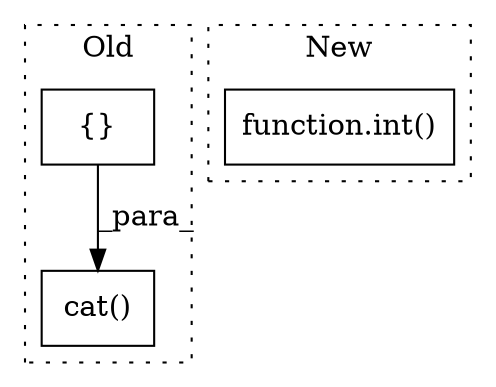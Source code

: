 digraph G {
subgraph cluster0 {
1 [label="cat()" a="75" s="19262,19302" l="10,8" shape="box"];
3 [label="{}" a="59" s="19272,19301" l="1,0" shape="box"];
label = "Old";
style="dotted";
}
subgraph cluster1 {
2 [label="function.int()" a="75" s="24872,24886" l="4,1" shape="box"];
label = "New";
style="dotted";
}
3 -> 1 [label="_para_"];
}